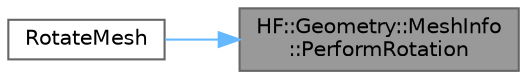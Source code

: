 digraph "HF::Geometry::MeshInfo::PerformRotation"
{
 // LATEX_PDF_SIZE
  bgcolor="transparent";
  edge [fontname=Helvetica,fontsize=10,labelfontname=Helvetica,labelfontsize=10];
  node [fontname=Helvetica,fontsize=10,shape=box,height=0.2,width=0.4];
  rankdir="RL";
  Node1 [label="HF::Geometry::MeshInfo\l::PerformRotation",height=0.2,width=0.4,color="gray40", fillcolor="grey60", style="filled", fontcolor="black",tooltip="Rotate this mesh by x, y, z rotations in degrees (pitch, yaw, roll)."];
  Node1 -> Node2 [dir="back",color="steelblue1",style="solid"];
  Node2 [label="RotateMesh",height=0.2,width=0.4,color="grey40", fillcolor="white", style="filled",URL="$a00455.html#ga907c8e39b159c8bad22645448bc97f57",tooltip="Rotate an existing mesh (HF::Geometry::MeshInfo)"];
}
